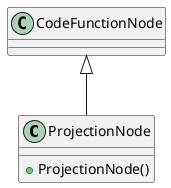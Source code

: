 @startuml
class ProjectionNode {
    + ProjectionNode()
}
CodeFunctionNode <|-- ProjectionNode
@enduml
